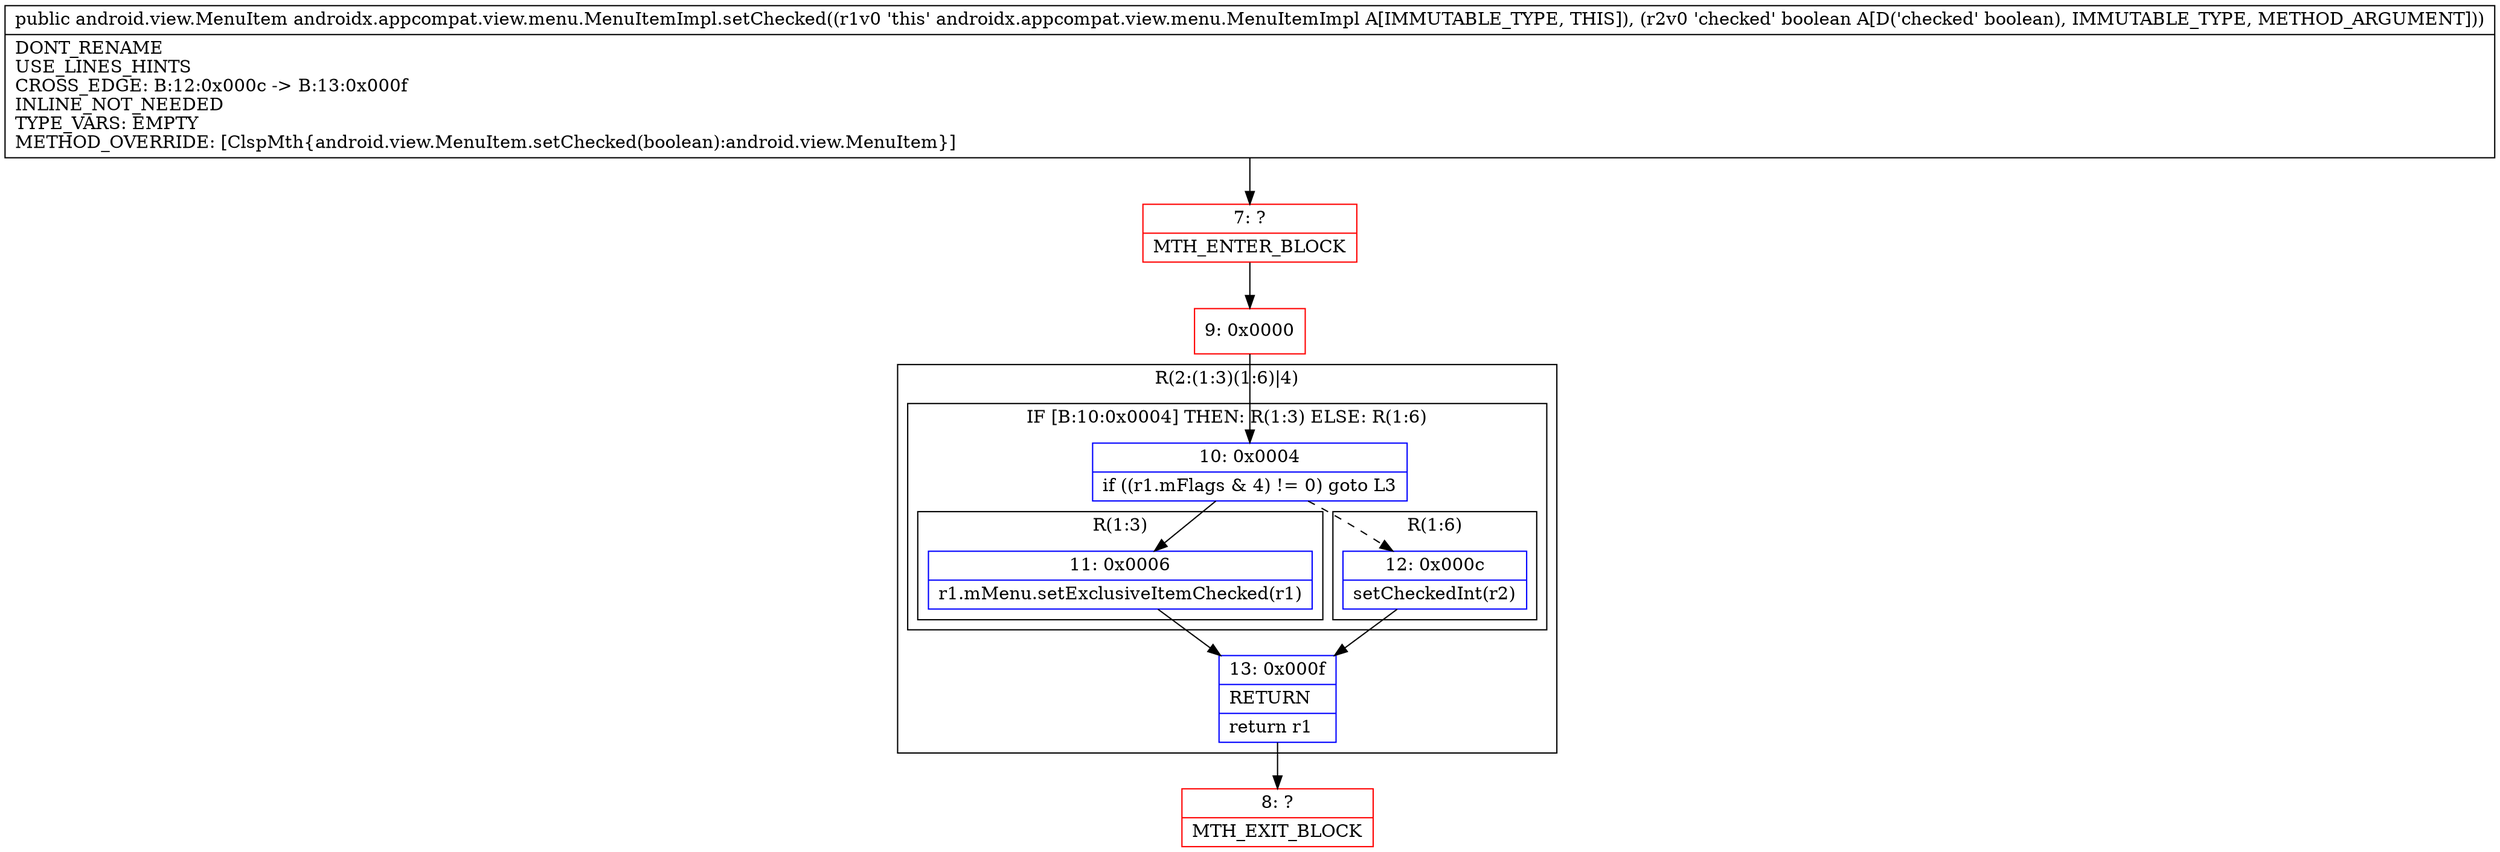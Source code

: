 digraph "CFG forandroidx.appcompat.view.menu.MenuItemImpl.setChecked(Z)Landroid\/view\/MenuItem;" {
subgraph cluster_Region_709810407 {
label = "R(2:(1:3)(1:6)|4)";
node [shape=record,color=blue];
subgraph cluster_IfRegion_1171158269 {
label = "IF [B:10:0x0004] THEN: R(1:3) ELSE: R(1:6)";
node [shape=record,color=blue];
Node_10 [shape=record,label="{10\:\ 0x0004|if ((r1.mFlags & 4) != 0) goto L3\l}"];
subgraph cluster_Region_180661774 {
label = "R(1:3)";
node [shape=record,color=blue];
Node_11 [shape=record,label="{11\:\ 0x0006|r1.mMenu.setExclusiveItemChecked(r1)\l}"];
}
subgraph cluster_Region_979673102 {
label = "R(1:6)";
node [shape=record,color=blue];
Node_12 [shape=record,label="{12\:\ 0x000c|setCheckedInt(r2)\l}"];
}
}
Node_13 [shape=record,label="{13\:\ 0x000f|RETURN\l|return r1\l}"];
}
Node_7 [shape=record,color=red,label="{7\:\ ?|MTH_ENTER_BLOCK\l}"];
Node_9 [shape=record,color=red,label="{9\:\ 0x0000}"];
Node_8 [shape=record,color=red,label="{8\:\ ?|MTH_EXIT_BLOCK\l}"];
MethodNode[shape=record,label="{public android.view.MenuItem androidx.appcompat.view.menu.MenuItemImpl.setChecked((r1v0 'this' androidx.appcompat.view.menu.MenuItemImpl A[IMMUTABLE_TYPE, THIS]), (r2v0 'checked' boolean A[D('checked' boolean), IMMUTABLE_TYPE, METHOD_ARGUMENT]))  | DONT_RENAME\lUSE_LINES_HINTS\lCROSS_EDGE: B:12:0x000c \-\> B:13:0x000f\lINLINE_NOT_NEEDED\lTYPE_VARS: EMPTY\lMETHOD_OVERRIDE: [ClspMth\{android.view.MenuItem.setChecked(boolean):android.view.MenuItem\}]\l}"];
MethodNode -> Node_7;Node_10 -> Node_11;
Node_10 -> Node_12[style=dashed];
Node_11 -> Node_13;
Node_12 -> Node_13;
Node_13 -> Node_8;
Node_7 -> Node_9;
Node_9 -> Node_10;
}


